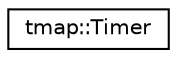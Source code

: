 digraph "Graphical Class Hierarchy"
{
  edge [fontname="Helvetica",fontsize="10",labelfontname="Helvetica",labelfontsize="10"];
  node [fontname="Helvetica",fontsize="10",shape=record];
  rankdir="LR";
  Node0 [label="tmap::Timer",height=0.2,width=0.4,color="black", fillcolor="white", style="filled",URL="$classtmap_1_1Timer.html",tooltip="A simple timer class used to check performance during development. "];
}
